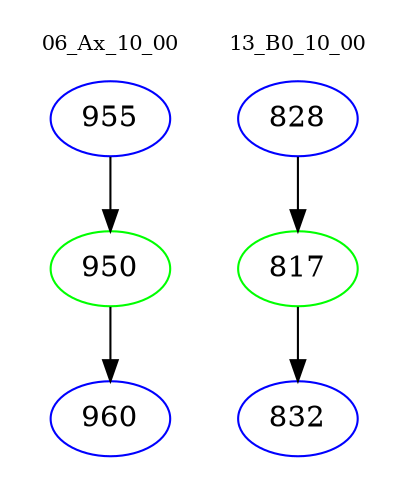digraph{
subgraph cluster_0 {
color = white
label = "06_Ax_10_00";
fontsize=10;
T0_955 [label="955", color="blue"]
T0_955 -> T0_950 [color="black"]
T0_950 [label="950", color="green"]
T0_950 -> T0_960 [color="black"]
T0_960 [label="960", color="blue"]
}
subgraph cluster_1 {
color = white
label = "13_B0_10_00";
fontsize=10;
T1_828 [label="828", color="blue"]
T1_828 -> T1_817 [color="black"]
T1_817 [label="817", color="green"]
T1_817 -> T1_832 [color="black"]
T1_832 [label="832", color="blue"]
}
}
